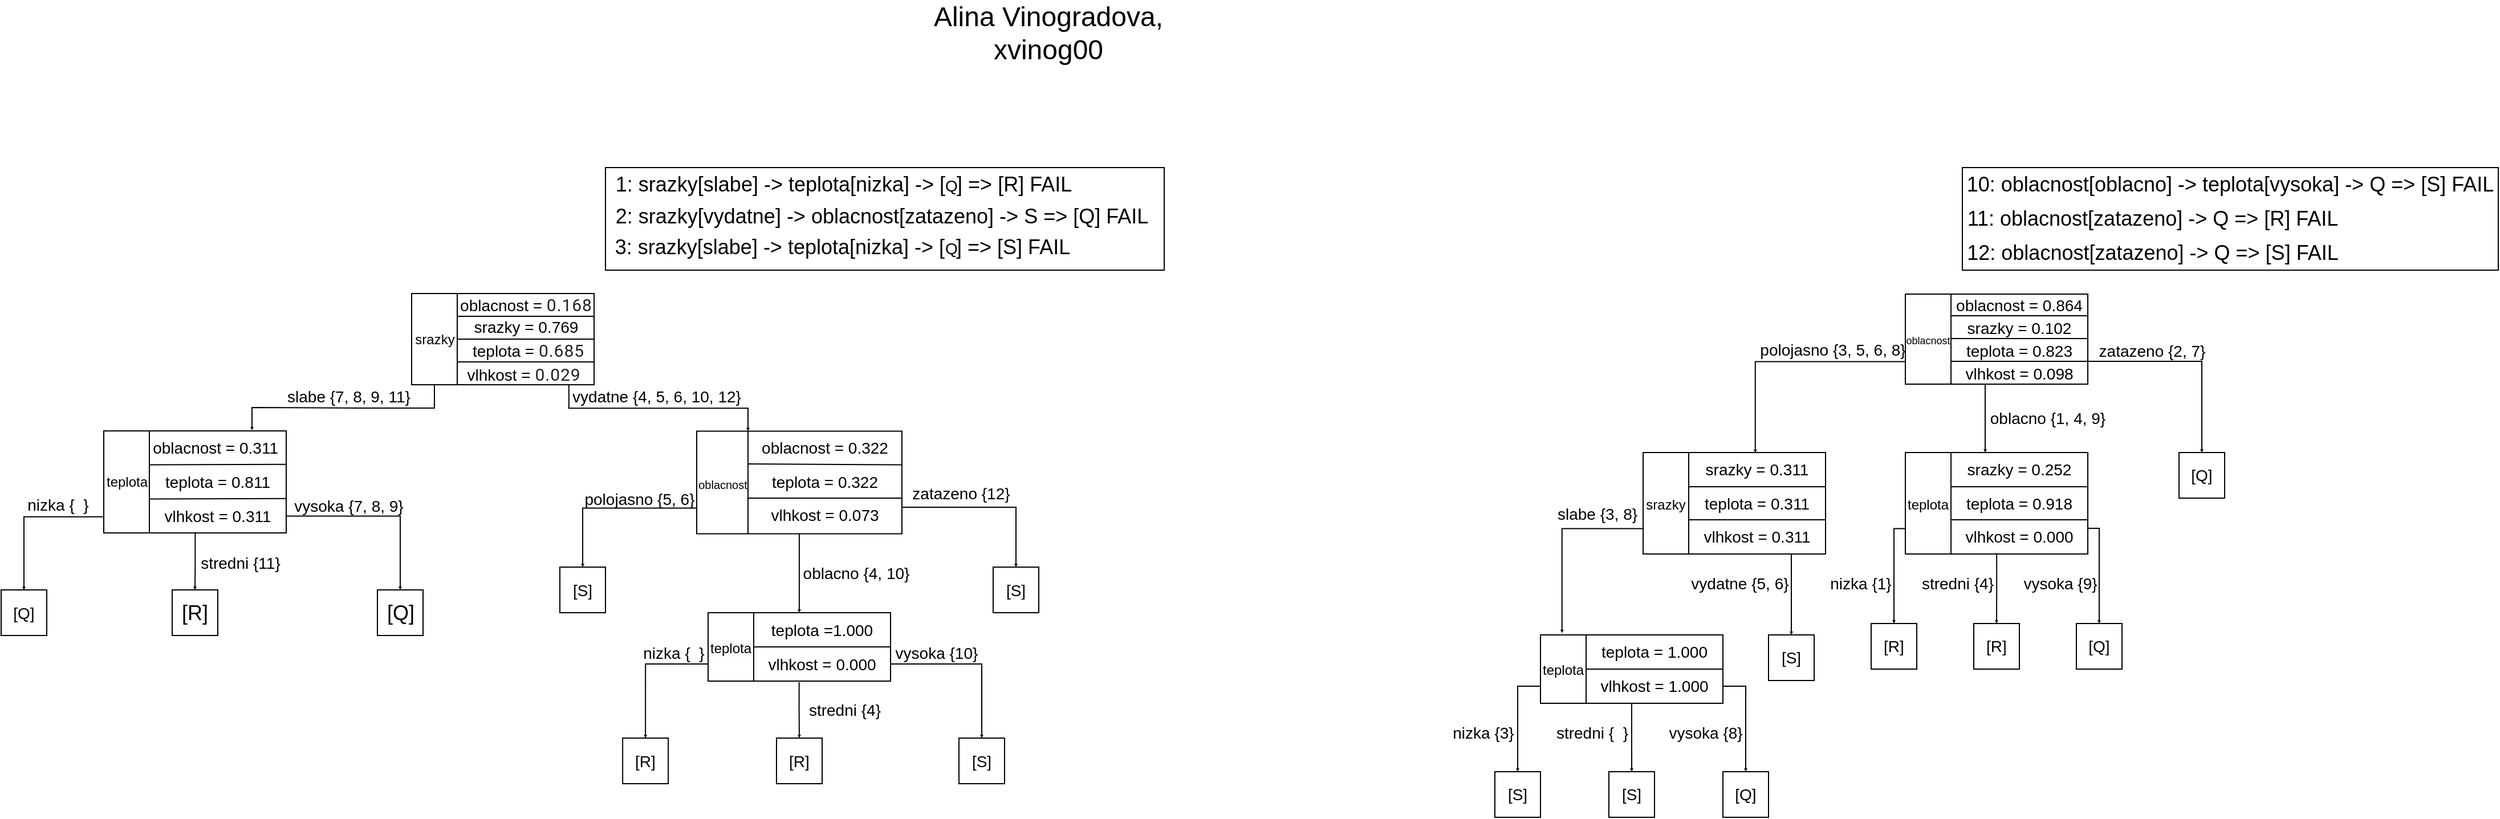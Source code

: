 <mxfile version="17.4.4" type="device"><diagram id="8fQmXXHmcVDSG633UWVa" name="Page-1"><mxGraphModel dx="1585" dy="823" grid="0" gridSize="10" guides="1" tooltips="1" connect="1" arrows="1" fold="1" page="1" pageScale="1" pageWidth="1169" pageHeight="827" math="0" shadow="0"><root><mxCell id="0"/><mxCell id="1" parent="0"/><mxCell id="xcCMKPKD2xjIgZnSeMy9-130" value="" style="group" parent="1" vertex="1" connectable="0"><mxGeometry x="660" y="150" width="490" height="90" as="geometry"/></mxCell><mxCell id="xcCMKPKD2xjIgZnSeMy9-127" value="&lt;font style=&quot;font-size: 18px&quot;&gt;1: srazky[slabe] -&amp;gt; teplota[nizka] -&amp;gt; [&amp;nbsp; ] =&amp;gt; [R] FAIL&lt;/font&gt;" style="text;html=1;strokeColor=none;fillColor=none;align=center;verticalAlign=middle;whiteSpace=wrap;rounded=0;fontSize=14;fontColor=#000000;" parent="xcCMKPKD2xjIgZnSeMy9-130" vertex="1"><mxGeometry x="4" width="410.0" height="30" as="geometry"/></mxCell><mxCell id="xcCMKPKD2xjIgZnSeMy9-128" value="&lt;font style=&quot;font-size: 18px&quot;&gt;&amp;nbsp;2: srazky[vydatne] -&amp;gt; oblacnost[zatazeno] -&amp;gt; S =&amp;gt; [Q] FAIL&lt;/font&gt;" style="text;html=1;strokeColor=none;fillColor=none;align=center;verticalAlign=middle;whiteSpace=wrap;rounded=0;fontSize=18;fontColor=#000000;" parent="xcCMKPKD2xjIgZnSeMy9-130" vertex="1"><mxGeometry y="28" width="480.0" height="30" as="geometry"/></mxCell><mxCell id="xcCMKPKD2xjIgZnSeMy9-129" value="3: srazky[slabe] -&amp;gt; teplota[nizka] -&amp;gt; [&amp;nbsp; ] =&amp;gt; [S] FAIL" style="text;html=1;strokeColor=none;fillColor=none;align=center;verticalAlign=middle;whiteSpace=wrap;rounded=0;fontSize=18;fontColor=#000000;" parent="xcCMKPKD2xjIgZnSeMy9-130" vertex="1"><mxGeometry x="3.0" y="55.0" width="410.0" height="30" as="geometry"/></mxCell><mxCell id="xcCMKPKD2xjIgZnSeMy9-131" value="" style="rounded=0;whiteSpace=wrap;html=1;fontSize=18;fontColor=#000000;fillColor=none;" parent="xcCMKPKD2xjIgZnSeMy9-130" vertex="1"><mxGeometry width="490.0" height="90" as="geometry"/></mxCell><mxCell id="aDXq4rLAlJN6tHJpsFwE-15" value="&lt;font style=&quot;font-size: 14px&quot;&gt;Q&lt;/font&gt;" style="text;html=1;strokeColor=none;fillColor=none;align=center;verticalAlign=middle;whiteSpace=wrap;rounded=0;" vertex="1" parent="xcCMKPKD2xjIgZnSeMy9-130"><mxGeometry x="280" y="1" width="47" height="29" as="geometry"/></mxCell><mxCell id="aDXq4rLAlJN6tHJpsFwE-16" value="&lt;font style=&quot;font-size: 14px&quot;&gt;Q&lt;/font&gt;" style="text;html=1;strokeColor=none;fillColor=none;align=center;verticalAlign=middle;whiteSpace=wrap;rounded=0;" vertex="1" parent="xcCMKPKD2xjIgZnSeMy9-130"><mxGeometry x="280" y="56" width="47" height="29" as="geometry"/></mxCell><mxCell id="xcCMKPKD2xjIgZnSeMy9-39" value="slabe {7, 8, 9, 11}" style="text;html=1;strokeColor=none;fillColor=none;align=center;verticalAlign=middle;whiteSpace=wrap;rounded=0;fontSize=14;fontColor=#000000;container=0;" parent="1" vertex="1"><mxGeometry x="375" y="341.05" width="120" height="20" as="geometry"/></mxCell><mxCell id="xcCMKPKD2xjIgZnSeMy9-48" value="&lt;font style=&quot;font-size: 14px&quot;&gt;stredni {11}&lt;/font&gt;" style="text;html=1;strokeColor=none;fillColor=none;align=center;verticalAlign=middle;whiteSpace=wrap;rounded=0;fontSize=18;fontColor=#000000;container=0;" parent="1" vertex="1"><mxGeometry x="300" y="480.52" width="80" height="30" as="geometry"/></mxCell><mxCell id="xcCMKPKD2xjIgZnSeMy9-55" value="&lt;font style=&quot;font-size: 14px&quot;&gt;vysoka {7, 8, 9}&lt;/font&gt;" style="text;html=1;strokeColor=none;fillColor=none;align=center;verticalAlign=middle;whiteSpace=wrap;rounded=0;fontSize=18;fontColor=#000000;container=0;" parent="1" vertex="1"><mxGeometry x="380" y="430.52" width="110" height="30" as="geometry"/></mxCell><mxCell id="xcCMKPKD2xjIgZnSeMy9-65" style="edgeStyle=orthogonalEdgeStyle;rounded=0;orthogonalLoop=1;jettySize=auto;html=1;exitX=0;exitY=1;exitDx=0;exitDy=0;entryX=0.75;entryY=0;entryDx=0;entryDy=0;fontSize=14;fontColor=#000000;startSize=6;endSize=0;" parent="1" source="xcCMKPKD2xjIgZnSeMy9-8" target="xcCMKPKD2xjIgZnSeMy9-35" edge="1"><mxGeometry relative="1" as="geometry"/></mxCell><mxCell id="xcCMKPKD2xjIgZnSeMy9-67" style="edgeStyle=orthogonalEdgeStyle;rounded=0;orthogonalLoop=1;jettySize=auto;html=1;exitX=0.75;exitY=1;exitDx=0;exitDy=0;entryX=0.25;entryY=0;entryDx=0;entryDy=0;fontSize=14;fontColor=#000000;startSize=6;endSize=0;" parent="1" source="xcCMKPKD2xjIgZnSeMy9-8" target="xcCMKPKD2xjIgZnSeMy9-56" edge="1"><mxGeometry relative="1" as="geometry"/></mxCell><mxCell id="xcCMKPKD2xjIgZnSeMy9-71" value="vydatne {4, 5, 6, 10, 12}" style="text;html=1;strokeColor=none;fillColor=none;align=center;verticalAlign=middle;whiteSpace=wrap;rounded=0;fontSize=14;fontColor=#000000;container=0;" parent="1" vertex="1"><mxGeometry x="630" y="341.05" width="150" height="20" as="geometry"/></mxCell><mxCell id="xcCMKPKD2xjIgZnSeMy9-84" style="edgeStyle=orthogonalEdgeStyle;rounded=0;orthogonalLoop=1;jettySize=auto;html=1;exitX=0;exitY=0.75;exitDx=0;exitDy=0;entryX=0.5;entryY=0;entryDx=0;entryDy=0;fontSize=10;fontColor=#000000;startSize=6;endSize=0;" parent="1" source="xcCMKPKD2xjIgZnSeMy9-56" target="xcCMKPKD2xjIgZnSeMy9-81" edge="1"><mxGeometry relative="1" as="geometry"/></mxCell><mxCell id="xcCMKPKD2xjIgZnSeMy9-85" value="&lt;font style=&quot;font-size: 14px&quot;&gt;polojasno {5, 6}&lt;/font&gt;" style="text;html=1;strokeColor=none;fillColor=none;align=center;verticalAlign=middle;whiteSpace=wrap;rounded=0;fontSize=10;fontColor=#000000;container=0;" parent="1" vertex="1"><mxGeometry x="640" y="425.52" width="100" height="30" as="geometry"/></mxCell><mxCell id="xcCMKPKD2xjIgZnSeMy9-91" style="edgeStyle=orthogonalEdgeStyle;rounded=0;orthogonalLoop=1;jettySize=auto;html=1;exitX=1;exitY=0.25;exitDx=0;exitDy=0;fontSize=14;fontColor=#000000;startSize=6;endSize=0;entryX=0.5;entryY=0;entryDx=0;entryDy=0;" parent="1" source="xcCMKPKD2xjIgZnSeMy9-76" target="xcCMKPKD2xjIgZnSeMy9-90" edge="1"><mxGeometry relative="1" as="geometry"><mxPoint x="900" y="500.52" as="targetPoint"/></mxGeometry></mxCell><mxCell id="xcCMKPKD2xjIgZnSeMy9-92" value="zatazeno {12}" style="text;html=1;strokeColor=none;fillColor=none;align=center;verticalAlign=middle;whiteSpace=wrap;rounded=0;fontSize=14;fontColor=#000000;container=0;" parent="1" vertex="1"><mxGeometry x="920" y="425.52" width="104" height="20" as="geometry"/></mxCell><mxCell id="xcCMKPKD2xjIgZnSeMy9-102" style="edgeStyle=orthogonalEdgeStyle;rounded=0;orthogonalLoop=1;jettySize=auto;html=1;entryX=0.333;entryY=0;entryDx=0;entryDy=0;entryPerimeter=0;fontSize=14;fontColor=#000000;startSize=6;endSize=0;" parent="1" source="xcCMKPKD2xjIgZnSeMy9-56" target="xcCMKPKD2xjIgZnSeMy9-97" edge="1"><mxGeometry relative="1" as="geometry"/></mxCell><mxCell id="xcCMKPKD2xjIgZnSeMy9-103" value="oblacno {4, 10}" style="text;html=1;strokeColor=none;fillColor=none;align=center;verticalAlign=middle;whiteSpace=wrap;rounded=0;fontSize=14;fontColor=#000000;container=0;" parent="1" vertex="1"><mxGeometry x="830" y="490.52" width="100" height="30" as="geometry"/></mxCell><mxCell id="xcCMKPKD2xjIgZnSeMy9-114" style="edgeStyle=orthogonalEdgeStyle;rounded=0;orthogonalLoop=1;jettySize=auto;html=1;exitX=0;exitY=0.75;exitDx=0;exitDy=0;entryX=0.5;entryY=0;entryDx=0;entryDy=0;fontSize=14;fontColor=#000000;startSize=6;endSize=0;" parent="1" source="xcCMKPKD2xjIgZnSeMy9-93" target="xcCMKPKD2xjIgZnSeMy9-106" edge="1"><mxGeometry relative="1" as="geometry"/></mxCell><mxCell id="xcCMKPKD2xjIgZnSeMy9-115" style="edgeStyle=orthogonalEdgeStyle;rounded=0;orthogonalLoop=1;jettySize=auto;html=1;exitX=1;exitY=0.5;exitDx=0;exitDy=0;entryX=0.5;entryY=0;entryDx=0;entryDy=0;fontSize=14;fontColor=#000000;startSize=6;endSize=0;" parent="1" source="xcCMKPKD2xjIgZnSeMy9-98" target="xcCMKPKD2xjIgZnSeMy9-109" edge="1"><mxGeometry relative="1" as="geometry"/></mxCell><mxCell id="xcCMKPKD2xjIgZnSeMy9-116" style="edgeStyle=orthogonalEdgeStyle;rounded=0;orthogonalLoop=1;jettySize=auto;html=1;exitX=0.332;exitY=1.032;exitDx=0;exitDy=0;entryX=0.5;entryY=0;entryDx=0;entryDy=0;fontSize=14;fontColor=#000000;startSize=6;endSize=0;exitPerimeter=0;" parent="1" source="xcCMKPKD2xjIgZnSeMy9-98" target="xcCMKPKD2xjIgZnSeMy9-111" edge="1"><mxGeometry relative="1" as="geometry"/></mxCell><mxCell id="xcCMKPKD2xjIgZnSeMy9-117" value="nizka {&amp;nbsp; }" style="text;html=1;strokeColor=none;fillColor=none;align=center;verticalAlign=middle;whiteSpace=wrap;rounded=0;fontSize=14;fontColor=#000000;container=0;" parent="1" vertex="1"><mxGeometry x="690" y="560.52" width="60" height="30" as="geometry"/></mxCell><mxCell id="xcCMKPKD2xjIgZnSeMy9-118" value="vysoka {10}" style="text;html=1;strokeColor=none;fillColor=none;align=center;verticalAlign=middle;whiteSpace=wrap;rounded=0;fontSize=14;fontColor=#000000;container=0;" parent="1" vertex="1"><mxGeometry x="912.5" y="560.52" width="75" height="30" as="geometry"/></mxCell><mxCell id="xcCMKPKD2xjIgZnSeMy9-119" value="stredni {4}" style="text;html=1;strokeColor=none;fillColor=none;align=center;verticalAlign=middle;whiteSpace=wrap;rounded=0;fontSize=14;fontColor=#000000;container=0;" parent="1" vertex="1"><mxGeometry x="830" y="610.52" width="80" height="30" as="geometry"/></mxCell><mxCell id="xcCMKPKD2xjIgZnSeMy9-120" style="edgeStyle=orthogonalEdgeStyle;rounded=0;orthogonalLoop=1;jettySize=auto;html=1;exitX=0.335;exitY=0.989;exitDx=0;exitDy=0;fontSize=14;fontColor=#000000;startSize=6;endSize=0;exitPerimeter=0;" parent="1" source="xcCMKPKD2xjIgZnSeMy9-37" edge="1"><mxGeometry relative="1" as="geometry"><mxPoint x="300" y="520.52" as="targetPoint"/></mxGeometry></mxCell><mxCell id="xcCMKPKD2xjIgZnSeMy9-121" style="edgeStyle=orthogonalEdgeStyle;rounded=0;orthogonalLoop=1;jettySize=auto;html=1;exitX=1;exitY=0.5;exitDx=0;exitDy=0;entryX=0.5;entryY=0;entryDx=0;entryDy=0;fontSize=14;fontColor=#000000;startSize=6;endSize=0;" parent="1" source="xcCMKPKD2xjIgZnSeMy9-37" target="xcCMKPKD2xjIgZnSeMy9-53" edge="1"><mxGeometry relative="1" as="geometry"/></mxCell><mxCell id="xcCMKPKD2xjIgZnSeMy9-125" style="edgeStyle=orthogonalEdgeStyle;rounded=0;orthogonalLoop=1;jettySize=auto;html=1;exitX=-0.004;exitY=0.842;exitDx=0;exitDy=0;entryX=0.5;entryY=0;entryDx=0;entryDy=0;fontSize=14;fontColor=#000000;startSize=6;endSize=0;exitPerimeter=0;" parent="1" source="xcCMKPKD2xjIgZnSeMy9-21" target="xcCMKPKD2xjIgZnSeMy9-124" edge="1"><mxGeometry relative="1" as="geometry"/></mxCell><mxCell id="xcCMKPKD2xjIgZnSeMy9-126" value="nizka {&amp;nbsp; }" style="text;html=1;strokeColor=none;fillColor=none;align=center;verticalAlign=middle;whiteSpace=wrap;rounded=0;fontSize=14;fontColor=#000000;container=0;" parent="1" vertex="1"><mxGeometry x="150" y="430.52" width="60" height="30" as="geometry"/></mxCell><mxCell id="xcCMKPKD2xjIgZnSeMy9-16" value="" style="rounded=0;whiteSpace=wrap;html=1;fontSize=18;fontColor=#000000;fillColor=none;container=0;" parent="1" vertex="1"><mxGeometry x="490" y="260.52" width="160" height="80" as="geometry"/></mxCell><mxCell id="xcCMKPKD2xjIgZnSeMy9-17" value="" style="endArrow=none;html=1;rounded=0;fontSize=18;fontColor=#000000;startSize=6;endSize=0;entryX=0.25;entryY=0;entryDx=0;entryDy=0;exitX=0.25;exitY=1;exitDx=0;exitDy=0;" parent="1" source="xcCMKPKD2xjIgZnSeMy9-16" target="xcCMKPKD2xjIgZnSeMy9-16" edge="1"><mxGeometry width="50" height="50" relative="1" as="geometry"><mxPoint x="660" y="370.52" as="sourcePoint"/><mxPoint x="710" y="320.52" as="targetPoint"/></mxGeometry></mxCell><mxCell id="xcCMKPKD2xjIgZnSeMy9-18" value="" style="endArrow=none;html=1;rounded=0;fontSize=18;fontColor=#000000;startSize=6;endSize=0;exitX=1;exitY=0.25;exitDx=0;exitDy=0;" parent="1" source="xcCMKPKD2xjIgZnSeMy9-16" edge="1"><mxGeometry width="50" height="50" relative="1" as="geometry"><mxPoint x="640" y="370.52" as="sourcePoint"/><mxPoint x="530" y="280.52" as="targetPoint"/></mxGeometry></mxCell><mxCell id="xcCMKPKD2xjIgZnSeMy9-19" value="" style="endArrow=none;html=1;rounded=0;fontSize=18;fontColor=#000000;startSize=6;endSize=0;exitX=1;exitY=0.25;exitDx=0;exitDy=0;" parent="1" edge="1"><mxGeometry width="50" height="50" relative="1" as="geometry"><mxPoint x="650" y="300.52" as="sourcePoint"/><mxPoint x="530" y="300.52" as="targetPoint"/></mxGeometry></mxCell><mxCell id="xcCMKPKD2xjIgZnSeMy9-20" value="" style="endArrow=none;html=1;rounded=0;fontSize=18;fontColor=#000000;startSize=6;endSize=0;exitX=1;exitY=0.25;exitDx=0;exitDy=0;" parent="1" edge="1"><mxGeometry width="50" height="50" relative="1" as="geometry"><mxPoint x="650" y="320.52" as="sourcePoint"/><mxPoint x="530" y="320.52" as="targetPoint"/></mxGeometry></mxCell><mxCell id="15" value="&lt;font style=&quot;font-size: 12px&quot;&gt;srazky&lt;/font&gt;" style="text;html=1;strokeColor=none;fillColor=none;align=center;verticalAlign=middle;whiteSpace=wrap;rounded=0;container=0;" parent="1" vertex="1"><mxGeometry x="490.005" y="285.52" width="41.407" height="30" as="geometry"/></mxCell><mxCell id="xcCMKPKD2xjIgZnSeMy9-5" value="&lt;font style=&quot;font-size: 14px&quot;&gt;oblacnost =&amp;nbsp;&lt;/font&gt;&lt;span style=&quot;color: rgba(0 , 0 , 0 , 0.87) ; font-family: &amp;#34;roboto&amp;#34; , sans-serif ; font-size: 15px ; letter-spacing: 0.469px ; text-align: right&quot;&gt;0.168&lt;/span&gt;" style="text;html=1;strokeColor=none;fillColor=none;align=center;verticalAlign=middle;whiteSpace=wrap;rounded=0;container=0;" parent="1" vertex="1"><mxGeometry x="510.0" y="260.0" width="160.573" height="20.525" as="geometry"/></mxCell><mxCell id="xcCMKPKD2xjIgZnSeMy9-6" value="&lt;div style=&quot;text-align: right&quot;&gt;&lt;span&gt;srazky = 0.769&lt;/span&gt;&lt;/div&gt;" style="text;html=1;strokeColor=none;fillColor=none;align=center;verticalAlign=middle;whiteSpace=wrap;rounded=0;fontSize=14;container=0;" parent="1" vertex="1"><mxGeometry x="520.668" y="280.522" width="139.239" height="19.841" as="geometry"/></mxCell><mxCell id="xcCMKPKD2xjIgZnSeMy9-7" value="teplota =&amp;nbsp;&lt;span style=&quot;color: rgba(0 , 0 , 0 , 0.87) ; font-family: &amp;#34;roboto&amp;#34; , sans-serif ; font-size: 15px ; letter-spacing: 0.469px ; text-align: right&quot;&gt;0.685&lt;/span&gt;" style="text;html=1;strokeColor=none;fillColor=none;align=center;verticalAlign=middle;whiteSpace=wrap;rounded=0;fontSize=14;container=0;" parent="1" vertex="1"><mxGeometry x="510.004" y="299.996" width="165.065" height="20.525" as="geometry"/></mxCell><mxCell id="xcCMKPKD2xjIgZnSeMy9-8" value="vlhkost =&amp;nbsp;&lt;span style=&quot;color: rgba(0 , 0 , 0 , 0.87) ; font-family: &amp;#34;roboto&amp;#34; , sans-serif ; font-size: 15px ; letter-spacing: 0.469px ; text-align: right&quot;&gt;0.029&lt;/span&gt;" style="text;html=1;strokeColor=none;fillColor=none;align=center;verticalAlign=middle;whiteSpace=wrap;rounded=0;fontSize=14;container=0;" parent="1" vertex="1"><mxGeometry x="510.0" y="320.52" width="157.205" height="20.525" as="geometry"/></mxCell><mxCell id="xcCMKPKD2xjIgZnSeMy9-21" value="" style="rounded=0;whiteSpace=wrap;html=1;fontSize=18;fontColor=#000000;fillColor=none;container=0;" parent="1" vertex="1"><mxGeometry x="220" y="381.04" width="160" height="89.48" as="geometry"/></mxCell><mxCell id="xcCMKPKD2xjIgZnSeMy9-22" value="" style="endArrow=none;html=1;rounded=0;fontSize=18;fontColor=#000000;startSize=6;endSize=0;entryX=0.25;entryY=0;entryDx=0;entryDy=0;exitX=0.25;exitY=1;exitDx=0;exitDy=0;" parent="1" source="xcCMKPKD2xjIgZnSeMy9-21" target="xcCMKPKD2xjIgZnSeMy9-21" edge="1"><mxGeometry width="50" height="50" relative="1" as="geometry"><mxPoint x="390" y="491.04" as="sourcePoint"/><mxPoint x="440" y="441.04" as="targetPoint"/></mxGeometry></mxCell><mxCell id="xcCMKPKD2xjIgZnSeMy9-26" value="teplota" style="text;html=1;strokeColor=none;fillColor=none;align=center;verticalAlign=middle;whiteSpace=wrap;rounded=0;container=0;" parent="1" vertex="1"><mxGeometry x="220.005" y="410.78" width="41.407" height="30" as="geometry"/></mxCell><mxCell id="xcCMKPKD2xjIgZnSeMy9-33" value="" style="endArrow=none;html=1;rounded=0;fontSize=12;fontColor=#000000;startSize=6;endSize=0;exitX=0.998;exitY=0.328;exitDx=0;exitDy=0;exitPerimeter=0;entryX=0.966;entryY=-0.003;entryDx=0;entryDy=0;entryPerimeter=0;" parent="1" source="xcCMKPKD2xjIgZnSeMy9-21" target="xcCMKPKD2xjIgZnSeMy9-26" edge="1"><mxGeometry width="50" height="50" relative="1" as="geometry"><mxPoint x="410" y="460.52" as="sourcePoint"/><mxPoint x="460" y="410.52" as="targetPoint"/></mxGeometry></mxCell><mxCell id="xcCMKPKD2xjIgZnSeMy9-34" value="" style="endArrow=none;html=1;rounded=0;fontSize=12;fontColor=#000000;startSize=6;endSize=0;exitX=0.998;exitY=0.328;exitDx=0;exitDy=0;exitPerimeter=0;entryX=0.966;entryY=-0.003;entryDx=0;entryDy=0;entryPerimeter=0;" parent="1" edge="1"><mxGeometry width="50" height="50" relative="1" as="geometry"><mxPoint x="379.68" y="440.389" as="sourcePoint"/><mxPoint x="260.004" y="440.69" as="targetPoint"/></mxGeometry></mxCell><mxCell id="xcCMKPKD2xjIgZnSeMy9-35" value="&lt;font style=&quot;font-size: 14px&quot;&gt;oblacnost = 0.311&amp;nbsp;&lt;/font&gt;" style="text;html=1;strokeColor=none;fillColor=none;align=center;verticalAlign=middle;whiteSpace=wrap;rounded=0;fontSize=12;fontColor=#000000;container=0;" parent="1" vertex="1"><mxGeometry x="260" y="380.52" width="120" height="30" as="geometry"/></mxCell><mxCell id="xcCMKPKD2xjIgZnSeMy9-36" value="&lt;font style=&quot;font-size: 14px&quot;&gt;teplota = 0.811&lt;/font&gt;" style="text;html=1;strokeColor=none;fillColor=none;align=center;verticalAlign=middle;whiteSpace=wrap;rounded=0;fontSize=12;fontColor=#000000;container=0;" parent="1" vertex="1"><mxGeometry x="260" y="410.52" width="120" height="30" as="geometry"/></mxCell><mxCell id="xcCMKPKD2xjIgZnSeMy9-37" value="&lt;font style=&quot;font-size: 14px&quot;&gt;vlhkost = 0.311&lt;/font&gt;" style="text;html=1;strokeColor=none;fillColor=none;align=center;verticalAlign=middle;whiteSpace=wrap;rounded=0;fontSize=12;fontColor=#000000;container=0;" parent="1" vertex="1"><mxGeometry x="260" y="440.78" width="120" height="30" as="geometry"/></mxCell><mxCell id="xcCMKPKD2xjIgZnSeMy9-42" value="&lt;font style=&quot;font-size: 18px&quot;&gt;[R]&lt;/font&gt;" style="text;html=1;strokeColor=none;fillColor=none;align=center;verticalAlign=middle;whiteSpace=wrap;rounded=0;fontSize=14;fontColor=#000000;container=0;" parent="1" vertex="1"><mxGeometry x="280" y="520.52" width="40" height="40" as="geometry"/></mxCell><mxCell id="xcCMKPKD2xjIgZnSeMy9-46" value="" style="rounded=0;whiteSpace=wrap;html=1;fontSize=18;fontColor=#000000;fillColor=none;container=0;" parent="1" vertex="1"><mxGeometry x="280" y="520.52" width="40" height="40" as="geometry"/></mxCell><mxCell id="xcCMKPKD2xjIgZnSeMy9-53" value="" style="rounded=0;whiteSpace=wrap;html=1;fontSize=14;fontColor=#000000;fillColor=none;container=0;" parent="1" vertex="1"><mxGeometry x="460" y="520.52" width="40" height="40" as="geometry"/></mxCell><mxCell id="xcCMKPKD2xjIgZnSeMy9-54" value="&lt;font style=&quot;font-size: 18px&quot;&gt;[Q]&lt;/font&gt;" style="text;html=1;strokeColor=none;fillColor=none;align=center;verticalAlign=middle;whiteSpace=wrap;rounded=0;fontSize=14;fontColor=#000000;container=0;" parent="1" vertex="1"><mxGeometry x="465.5" y="525.52" width="29" height="30" as="geometry"/></mxCell><mxCell id="xcCMKPKD2xjIgZnSeMy9-56" value="" style="rounded=0;whiteSpace=wrap;html=1;fontSize=14;fontColor=#000000;fillColor=none;container=0;" parent="1" vertex="1"><mxGeometry x="740" y="381.26" width="180" height="90" as="geometry"/></mxCell><mxCell id="xcCMKPKD2xjIgZnSeMy9-59" value="" style="endArrow=none;html=1;rounded=0;fontSize=14;fontColor=#000000;startSize=6;endSize=0;entryX=0.25;entryY=0;entryDx=0;entryDy=0;exitX=0.25;exitY=1;exitDx=0;exitDy=0;" parent="1" source="xcCMKPKD2xjIgZnSeMy9-56" target="xcCMKPKD2xjIgZnSeMy9-56" edge="1"><mxGeometry width="50" height="50" relative="1" as="geometry"><mxPoint x="773.75" y="460.02" as="sourcePoint"/><mxPoint x="830" y="410.02" as="targetPoint"/></mxGeometry></mxCell><mxCell id="xcCMKPKD2xjIgZnSeMy9-69" value="" style="endArrow=none;html=1;rounded=0;fontSize=14;fontColor=#000000;startSize=6;endSize=0;exitX=1;exitY=0.328;exitDx=0;exitDy=0;exitPerimeter=0;" parent="1" source="xcCMKPKD2xjIgZnSeMy9-56" edge="1"><mxGeometry width="50" height="50" relative="1" as="geometry"><mxPoint x="942.5" y="460.02" as="sourcePoint"/><mxPoint x="785" y="410.02" as="targetPoint"/></mxGeometry></mxCell><mxCell id="xcCMKPKD2xjIgZnSeMy9-70" value="" style="endArrow=none;html=1;rounded=0;fontSize=14;fontColor=#000000;startSize=6;endSize=0;exitX=1;exitY=0.328;exitDx=0;exitDy=0;exitPerimeter=0;" parent="1" edge="1"><mxGeometry width="50" height="50" relative="1" as="geometry"><mxPoint x="920" y="440.04" as="sourcePoint"/><mxPoint x="785" y="440.02" as="targetPoint"/></mxGeometry></mxCell><mxCell id="xcCMKPKD2xjIgZnSeMy9-74" value="oblacnost = 0.322" style="text;html=1;strokeColor=none;fillColor=none;align=center;verticalAlign=middle;whiteSpace=wrap;rounded=0;fontSize=14;fontColor=#000000;container=0;" parent="1" vertex="1"><mxGeometry x="785" y="381.26" width="135" height="29.26" as="geometry"/></mxCell><mxCell id="xcCMKPKD2xjIgZnSeMy9-75" value="teplota = 0.322" style="text;html=1;strokeColor=none;fillColor=none;align=center;verticalAlign=middle;whiteSpace=wrap;rounded=0;fontSize=14;fontColor=#000000;container=0;" parent="1" vertex="1"><mxGeometry x="785" y="410.52" width="135" height="30" as="geometry"/></mxCell><mxCell id="xcCMKPKD2xjIgZnSeMy9-76" value="vlhkost = 0.073" style="text;html=1;strokeColor=none;fillColor=none;align=center;verticalAlign=middle;whiteSpace=wrap;rounded=0;fontSize=14;fontColor=#000000;container=0;" parent="1" vertex="1"><mxGeometry x="785" y="440.52" width="135" height="29.74" as="geometry"/></mxCell><mxCell id="xcCMKPKD2xjIgZnSeMy9-83" value="&lt;font style=&quot;font-size: 10px&quot;&gt;oblacnost&lt;/font&gt;" style="text;html=1;strokeColor=none;fillColor=none;align=center;verticalAlign=middle;whiteSpace=wrap;rounded=0;fontSize=18;fontColor=#000000;container=0;" parent="1" vertex="1"><mxGeometry x="728.75" y="410.52" width="67.5" height="30" as="geometry"/></mxCell><mxCell id="xcCMKPKD2xjIgZnSeMy9-80" value="" style="rounded=0;whiteSpace=wrap;html=1;fontSize=14;fontColor=#000000;fillColor=none;container=0;" parent="1" vertex="1"><mxGeometry x="620" y="500.52" width="40" height="40" as="geometry"/></mxCell><mxCell id="xcCMKPKD2xjIgZnSeMy9-81" value="&lt;font style=&quot;font-size: 14px&quot;&gt;[S]&lt;/font&gt;" style="text;html=1;strokeColor=none;fillColor=none;align=center;verticalAlign=middle;whiteSpace=wrap;rounded=0;fontSize=14;fontColor=#000000;container=0;" parent="1" vertex="1"><mxGeometry x="620" y="500.52" width="40" height="40" as="geometry"/></mxCell><mxCell id="xcCMKPKD2xjIgZnSeMy9-89" value="" style="rounded=0;whiteSpace=wrap;html=1;fontSize=14;fontColor=#000000;fillColor=none;container=0;" parent="1" vertex="1"><mxGeometry x="1000" y="500.52" width="40" height="40" as="geometry"/></mxCell><mxCell id="xcCMKPKD2xjIgZnSeMy9-90" value="&lt;font style=&quot;font-size: 14px&quot;&gt;[S]&lt;/font&gt;" style="text;html=1;strokeColor=none;fillColor=none;align=center;verticalAlign=middle;whiteSpace=wrap;rounded=0;fontSize=14;fontColor=#000000;container=0;" parent="1" vertex="1"><mxGeometry x="1000" y="500.52" width="40" height="40" as="geometry"/></mxCell><mxCell id="xcCMKPKD2xjIgZnSeMy9-93" value="" style="rounded=0;whiteSpace=wrap;html=1;fontSize=14;fontColor=#000000;fillColor=none;container=0;" parent="1" vertex="1"><mxGeometry x="750" y="540.52" width="160" height="60" as="geometry"/></mxCell><mxCell id="xcCMKPKD2xjIgZnSeMy9-95" value="" style="endArrow=none;html=1;rounded=0;fontSize=14;fontColor=#000000;startSize=6;endSize=0;entryX=0.25;entryY=0;entryDx=0;entryDy=0;exitX=0.25;exitY=1;exitDx=0;exitDy=0;" parent="1" source="xcCMKPKD2xjIgZnSeMy9-93" target="xcCMKPKD2xjIgZnSeMy9-93" edge="1"><mxGeometry width="50" height="50" relative="1" as="geometry"><mxPoint x="710" y="600.52" as="sourcePoint"/><mxPoint x="760" y="550.52" as="targetPoint"/></mxGeometry></mxCell><mxCell id="xcCMKPKD2xjIgZnSeMy9-96" value="" style="endArrow=none;html=1;rounded=0;fontSize=14;fontColor=#000000;startSize=6;endSize=0;entryX=1;entryY=0.5;entryDx=0;entryDy=0;" parent="1" target="xcCMKPKD2xjIgZnSeMy9-93" edge="1"><mxGeometry width="50" height="50" relative="1" as="geometry"><mxPoint x="790" y="570.52" as="sourcePoint"/><mxPoint x="850" y="560.52" as="targetPoint"/></mxGeometry></mxCell><mxCell id="xcCMKPKD2xjIgZnSeMy9-97" value="teplota =1.000&lt;span style=&quot;color: rgba(0 , 0 , 0 , 0) ; font-family: monospace ; font-size: 0px&quot;&gt;%3CmxGraphModel%3E%3Croot%3E%3CmxCell%20id%3D%220%22%2F%3E%3CmxCell%20id%3D%221%22%20parent%3D%220%22%2F%3E%3CmxCell%20id%3D%222%22%20value%3D%22%22%20style%3D%22group%22%20vertex%3D%221%22%20connectable%3D%220%22%20parent%3D%221%22%3E%3CmxGeometry%20x%3D%22490%22%20y%3D%22280%22%20width%3D%2240%22%20height%3D%2240%22%20as%3D%22geometry%22%2F%3E%3C%2FmxCell%3E%3CmxCell%20id%3D%223%22%20value%3D%22%22%20style%3D%22rounded%3D0%3BwhiteSpace%3Dwrap%3Bhtml%3D1%3BfontSize%3D14%3BfontColor%3D%23000000%3BfillColor%3Dnone%3B%22%20vertex%3D%221%22%20parent%3D%222%22%3E%3CmxGeometry%20width%3D%2240%22%20height%3D%2240%22%20as%3D%22geometry%22%2F%3E%3C%2FmxCell%3E%3CmxCell%20id%3D%224%22%20value%3D%22%26lt%3Bfont%20style%3D%26quot%3Bfont-size%3A%2018px%26quot%3B%26gt%3B%5BS%5D%26lt%3B%2Ffont%26gt%3B%22%20style%3D%22text%3Bhtml%3D1%3BstrokeColor%3Dnone%3BfillColor%3Dnone%3Balign%3Dcenter%3BverticalAlign%3Dmiddle%3BwhiteSpace%3Dwrap%3Brounded%3D0%3BfontSize%3D14%3BfontColor%3D%23000000%3B%22%20vertex%3D%221%22%20parent%3D%222%22%3E%3CmxGeometry%20width%3D%2240%22%20height%3D%2240%22%20as%3D%22geometry%22%2F%3E%3C%2FmxCell%3E%3C%2Froot%3E%3C%2FmxGraphModel%3E&lt;/span&gt;" style="text;html=1;strokeColor=none;fillColor=none;align=center;verticalAlign=middle;whiteSpace=wrap;rounded=0;fontSize=14;fontColor=#000000;container=0;" parent="1" vertex="1"><mxGeometry x="790" y="540.52" width="120" height="30" as="geometry"/></mxCell><mxCell id="xcCMKPKD2xjIgZnSeMy9-98" value="vlhkost = 0.000" style="text;html=1;strokeColor=none;fillColor=none;align=center;verticalAlign=middle;whiteSpace=wrap;rounded=0;fontSize=14;fontColor=#000000;container=0;" parent="1" vertex="1"><mxGeometry x="790" y="570.52" width="120" height="30" as="geometry"/></mxCell><mxCell id="xcCMKPKD2xjIgZnSeMy9-99" value="&lt;span style=&quot;color: rgb(0, 0, 0); font-family: helvetica; font-size: 12px; font-style: normal; font-weight: 400; letter-spacing: normal; text-align: center; text-indent: 0px; text-transform: none; word-spacing: 0px; background-color: rgb(248, 249, 250); display: inline; float: none;&quot;&gt;teplota&lt;/span&gt;" style="text;whiteSpace=wrap;html=1;fontSize=14;fontColor=#000000;container=0;" parent="1" vertex="1"><mxGeometry x="750" y="555.52" width="60" height="30" as="geometry"/></mxCell><mxCell id="xcCMKPKD2xjIgZnSeMy9-105" value="" style="rounded=0;whiteSpace=wrap;html=1;fontSize=14;fontColor=#000000;fillColor=none;container=0;" parent="1" vertex="1"><mxGeometry x="675.07" y="650.52" width="40" height="40" as="geometry"/></mxCell><mxCell id="xcCMKPKD2xjIgZnSeMy9-106" value="[R]" style="text;html=1;strokeColor=none;fillColor=none;align=center;verticalAlign=middle;whiteSpace=wrap;rounded=0;fontSize=14;fontColor=#000000;container=0;" parent="1" vertex="1"><mxGeometry x="675.07" y="650.52" width="40" height="40" as="geometry"/></mxCell><mxCell id="xcCMKPKD2xjIgZnSeMy9-110" value="" style="rounded=0;whiteSpace=wrap;html=1;fontSize=14;fontColor=#000000;fillColor=none;container=0;" parent="1" vertex="1"><mxGeometry x="810" y="650.52" width="40" height="40" as="geometry"/></mxCell><mxCell id="xcCMKPKD2xjIgZnSeMy9-111" value="[R]" style="text;html=1;strokeColor=none;fillColor=none;align=center;verticalAlign=middle;whiteSpace=wrap;rounded=0;fontSize=14;fontColor=#000000;container=0;" parent="1" vertex="1"><mxGeometry x="810" y="650.52" width="40" height="40" as="geometry"/></mxCell><mxCell id="xcCMKPKD2xjIgZnSeMy9-108" value="" style="rounded=0;whiteSpace=wrap;html=1;fontSize=14;fontColor=#000000;fillColor=none;container=0;" parent="1" vertex="1"><mxGeometry x="970" y="650.52" width="40" height="40" as="geometry"/></mxCell><mxCell id="xcCMKPKD2xjIgZnSeMy9-109" value="[S]" style="text;html=1;strokeColor=none;fillColor=none;align=center;verticalAlign=middle;whiteSpace=wrap;rounded=0;fontSize=14;fontColor=#000000;container=0;" parent="1" vertex="1"><mxGeometry x="970" y="650.52" width="40" height="40" as="geometry"/></mxCell><mxCell id="xcCMKPKD2xjIgZnSeMy9-123" value="" style="rounded=0;whiteSpace=wrap;html=1;fontSize=14;fontColor=#000000;fillColor=none;container=0;" parent="1" vertex="1"><mxGeometry x="130.0" y="520.52" width="40" height="40" as="geometry"/></mxCell><mxCell id="xcCMKPKD2xjIgZnSeMy9-124" value="[Q]" style="text;html=1;strokeColor=none;fillColor=none;align=center;verticalAlign=middle;whiteSpace=wrap;rounded=0;fontSize=14;fontColor=#000000;container=0;" parent="1" vertex="1"><mxGeometry x="130.0" y="520.52" width="40" height="40" as="geometry"/></mxCell><mxCell id="xcCMKPKD2xjIgZnSeMy9-229" value="" style="group" parent="1" vertex="1" connectable="0"><mxGeometry x="1400" y="260" width="680" height="460" as="geometry"/></mxCell><mxCell id="xcCMKPKD2xjIgZnSeMy9-204" value="nizka {3}" style="text;html=1;strokeColor=none;fillColor=none;align=center;verticalAlign=middle;whiteSpace=wrap;rounded=0;fontSize=14;fontColor=#000000;" parent="xcCMKPKD2xjIgZnSeMy9-229" vertex="1"><mxGeometry y="370.52" width="60" height="30" as="geometry"/></mxCell><mxCell id="xcCMKPKD2xjIgZnSeMy9-136" value="" style="rounded=0;whiteSpace=wrap;html=1;fontSize=14;fontColor=#000000;fillColor=none;" parent="xcCMKPKD2xjIgZnSeMy9-229" vertex="1"><mxGeometry x="640" y="140" width="40" height="40" as="geometry"/></mxCell><mxCell id="xcCMKPKD2xjIgZnSeMy9-153" value="" style="group" parent="xcCMKPKD2xjIgZnSeMy9-229" vertex="1" connectable="0"><mxGeometry x="390" width="170" height="80" as="geometry"/></mxCell><mxCell id="xcCMKPKD2xjIgZnSeMy9-138" value="" style="rounded=0;whiteSpace=wrap;html=1;fontSize=18;fontColor=#000000;fillColor=none;" parent="xcCMKPKD2xjIgZnSeMy9-153" vertex="1"><mxGeometry x="10" y="1" width="160" height="79" as="geometry"/></mxCell><mxCell id="xcCMKPKD2xjIgZnSeMy9-139" value="" style="endArrow=none;html=1;rounded=0;fontSize=18;fontColor=#000000;startSize=6;endSize=0;entryX=0.25;entryY=0;entryDx=0;entryDy=0;exitX=0.25;exitY=1;exitDx=0;exitDy=0;" parent="xcCMKPKD2xjIgZnSeMy9-153" source="xcCMKPKD2xjIgZnSeMy9-138" target="xcCMKPKD2xjIgZnSeMy9-138" edge="1"><mxGeometry width="50" height="50" relative="1" as="geometry"><mxPoint x="20" y="150" as="sourcePoint"/><mxPoint x="70" y="100" as="targetPoint"/></mxGeometry></mxCell><mxCell id="xcCMKPKD2xjIgZnSeMy9-143" value="" style="line;strokeWidth=1;html=1;fontSize=18;fontColor=#000000;fillColor=none;" parent="xcCMKPKD2xjIgZnSeMy9-153" vertex="1"><mxGeometry x="50" y="15" width="120" height="10" as="geometry"/></mxCell><mxCell id="xcCMKPKD2xjIgZnSeMy9-144" value="" style="line;strokeWidth=1;html=1;fontSize=18;fontColor=#000000;fillColor=none;" parent="xcCMKPKD2xjIgZnSeMy9-153" vertex="1"><mxGeometry x="50" y="35" width="120" height="10" as="geometry"/></mxCell><mxCell id="xcCMKPKD2xjIgZnSeMy9-145" value="" style="line;strokeWidth=1;html=1;fontSize=18;fontColor=#000000;fillColor=none;" parent="xcCMKPKD2xjIgZnSeMy9-153" vertex="1"><mxGeometry x="50" y="55" width="120" height="10" as="geometry"/></mxCell><mxCell id="xcCMKPKD2xjIgZnSeMy9-146" value="&lt;font style=&quot;font-size: 14px&quot;&gt;oblacnost = 0.864&lt;/font&gt;" style="text;html=1;strokeColor=none;fillColor=none;align=center;verticalAlign=middle;whiteSpace=wrap;rounded=0;fontSize=18;fontColor=#000000;" parent="xcCMKPKD2xjIgZnSeMy9-153" vertex="1"><mxGeometry x="50" width="120" height="20" as="geometry"/></mxCell><mxCell id="xcCMKPKD2xjIgZnSeMy9-148" value="&lt;font style=&quot;font-size: 14px&quot;&gt;srazky = 0.102&lt;/font&gt;" style="text;html=1;strokeColor=none;fillColor=none;align=center;verticalAlign=middle;whiteSpace=wrap;rounded=0;fontSize=18;fontColor=#000000;" parent="xcCMKPKD2xjIgZnSeMy9-153" vertex="1"><mxGeometry x="50" y="20" width="120" height="20" as="geometry"/></mxCell><mxCell id="xcCMKPKD2xjIgZnSeMy9-149" value="&lt;font style=&quot;font-size: 14px&quot;&gt;teplota = 0.823&lt;/font&gt;" style="text;html=1;strokeColor=none;fillColor=none;align=center;verticalAlign=middle;whiteSpace=wrap;rounded=0;fontSize=18;fontColor=#000000;" parent="xcCMKPKD2xjIgZnSeMy9-153" vertex="1"><mxGeometry x="50" y="40" width="120" height="20" as="geometry"/></mxCell><mxCell id="xcCMKPKD2xjIgZnSeMy9-150" value="&lt;font style=&quot;font-size: 14px&quot;&gt;vlhkost = 0.098&lt;/font&gt;" style="text;html=1;strokeColor=none;fillColor=none;align=center;verticalAlign=middle;whiteSpace=wrap;rounded=0;fontSize=18;fontColor=#000000;" parent="xcCMKPKD2xjIgZnSeMy9-153" vertex="1"><mxGeometry x="50" y="60" width="120" height="20" as="geometry"/></mxCell><mxCell id="xcCMKPKD2xjIgZnSeMy9-151" value="&lt;font style=&quot;font-size: 9px&quot;&gt;oblacnost&lt;/font&gt;" style="text;html=1;strokeColor=none;fillColor=none;align=center;verticalAlign=middle;whiteSpace=wrap;rounded=0;fontSize=14;fontColor=#000000;" parent="xcCMKPKD2xjIgZnSeMy9-153" vertex="1"><mxGeometry y="25" width="60" height="30" as="geometry"/></mxCell><mxCell id="xcCMKPKD2xjIgZnSeMy9-158" value="" style="group" parent="xcCMKPKD2xjIgZnSeMy9-229" vertex="1" connectable="0"><mxGeometry x="170" y="140" width="160" height="89" as="geometry"/></mxCell><mxCell id="xcCMKPKD2xjIgZnSeMy9-154" value="" style="rounded=0;whiteSpace=wrap;html=1;fontSize=9;fontColor=#000000;strokeWidth=1;fillColor=none;" parent="xcCMKPKD2xjIgZnSeMy9-158" vertex="1"><mxGeometry width="160" height="89" as="geometry"/></mxCell><mxCell id="xcCMKPKD2xjIgZnSeMy9-155" value="" style="line;strokeWidth=1;html=1;fontSize=9;fontColor=#000000;fillColor=none;" parent="xcCMKPKD2xjIgZnSeMy9-158" vertex="1"><mxGeometry x="40" y="25" width="120" height="10" as="geometry"/></mxCell><mxCell id="xcCMKPKD2xjIgZnSeMy9-156" value="" style="line;strokeWidth=1;direction=south;html=1;fontSize=9;fontColor=#000000;fillColor=none;" parent="xcCMKPKD2xjIgZnSeMy9-158" vertex="1"><mxGeometry x="35" width="10" height="89" as="geometry"/></mxCell><mxCell id="xcCMKPKD2xjIgZnSeMy9-157" value="" style="line;strokeWidth=1;html=1;fontSize=9;fontColor=#000000;fillColor=none;" parent="xcCMKPKD2xjIgZnSeMy9-158" vertex="1"><mxGeometry x="40" y="54" width="120" height="10" as="geometry"/></mxCell><mxCell id="xcCMKPKD2xjIgZnSeMy9-165" value="&lt;font style=&quot;font-size: 14px&quot;&gt;srazky = 0.311&lt;/font&gt;" style="text;html=1;strokeColor=none;fillColor=none;align=center;verticalAlign=middle;whiteSpace=wrap;rounded=0;fontSize=9;fontColor=#000000;" parent="xcCMKPKD2xjIgZnSeMy9-158" vertex="1"><mxGeometry x="40" width="120" height="30" as="geometry"/></mxCell><mxCell id="xcCMKPKD2xjIgZnSeMy9-166" value="&lt;font style=&quot;font-size: 14px&quot;&gt;teplota = 0.311&lt;/font&gt;" style="text;html=1;strokeColor=none;fillColor=none;align=center;verticalAlign=middle;whiteSpace=wrap;rounded=0;fontSize=9;fontColor=#000000;" parent="xcCMKPKD2xjIgZnSeMy9-158" vertex="1"><mxGeometry x="40" y="29.5" width="120" height="30" as="geometry"/></mxCell><mxCell id="xcCMKPKD2xjIgZnSeMy9-167" value="&lt;font style=&quot;font-size: 14px&quot;&gt;vlhkost = 0.311&lt;/font&gt;" style="text;html=1;strokeColor=none;fillColor=none;align=center;verticalAlign=middle;whiteSpace=wrap;rounded=0;fontSize=9;fontColor=#000000;" parent="xcCMKPKD2xjIgZnSeMy9-158" vertex="1"><mxGeometry x="40" y="59" width="120" height="30" as="geometry"/></mxCell><mxCell id="xcCMKPKD2xjIgZnSeMy9-168" value="&lt;font style=&quot;font-size: 12px&quot;&gt;srazky&lt;/font&gt;" style="text;html=1;strokeColor=none;fillColor=none;align=center;verticalAlign=middle;whiteSpace=wrap;rounded=0;fontSize=14;fontColor=#000000;" parent="xcCMKPKD2xjIgZnSeMy9-158" vertex="1"><mxGeometry y="29.5" width="40" height="30" as="geometry"/></mxCell><mxCell id="xcCMKPKD2xjIgZnSeMy9-160" value="" style="group" parent="xcCMKPKD2xjIgZnSeMy9-229" vertex="1" connectable="0"><mxGeometry x="400" y="140" width="160" height="89" as="geometry"/></mxCell><mxCell id="xcCMKPKD2xjIgZnSeMy9-161" value="" style="rounded=0;whiteSpace=wrap;html=1;fontSize=9;fontColor=#000000;strokeWidth=1;fillColor=none;" parent="xcCMKPKD2xjIgZnSeMy9-160" vertex="1"><mxGeometry width="160" height="89" as="geometry"/></mxCell><mxCell id="xcCMKPKD2xjIgZnSeMy9-162" value="" style="line;strokeWidth=1;html=1;fontSize=9;fontColor=#000000;fillColor=none;" parent="xcCMKPKD2xjIgZnSeMy9-160" vertex="1"><mxGeometry x="40" y="25" width="120" height="10" as="geometry"/></mxCell><mxCell id="xcCMKPKD2xjIgZnSeMy9-163" value="" style="line;strokeWidth=1;direction=south;html=1;fontSize=9;fontColor=#000000;fillColor=none;" parent="xcCMKPKD2xjIgZnSeMy9-160" vertex="1"><mxGeometry x="35" width="10" height="89" as="geometry"/></mxCell><mxCell id="xcCMKPKD2xjIgZnSeMy9-164" value="" style="line;strokeWidth=1;html=1;fontSize=9;fontColor=#000000;fillColor=none;" parent="xcCMKPKD2xjIgZnSeMy9-160" vertex="1"><mxGeometry x="40" y="54" width="120" height="10" as="geometry"/></mxCell><mxCell id="xcCMKPKD2xjIgZnSeMy9-169" value="srazky = 0.252" style="text;html=1;strokeColor=none;fillColor=none;align=center;verticalAlign=middle;whiteSpace=wrap;rounded=0;fontSize=14;fontColor=#000000;" parent="xcCMKPKD2xjIgZnSeMy9-160" vertex="1"><mxGeometry x="40" width="120" height="30" as="geometry"/></mxCell><mxCell id="xcCMKPKD2xjIgZnSeMy9-170" value="teplota = 0.918" style="text;html=1;strokeColor=none;fillColor=none;align=center;verticalAlign=middle;whiteSpace=wrap;rounded=0;fontSize=14;fontColor=#000000;" parent="xcCMKPKD2xjIgZnSeMy9-160" vertex="1"><mxGeometry x="40" y="30" width="120" height="30" as="geometry"/></mxCell><mxCell id="xcCMKPKD2xjIgZnSeMy9-171" value="vlhkost = 0.000" style="text;html=1;strokeColor=none;fillColor=none;align=center;verticalAlign=middle;whiteSpace=wrap;rounded=0;fontSize=14;fontColor=#000000;" parent="xcCMKPKD2xjIgZnSeMy9-160" vertex="1"><mxGeometry x="40" y="59" width="120" height="30" as="geometry"/></mxCell><mxCell id="xcCMKPKD2xjIgZnSeMy9-172" value="&lt;font style=&quot;font-size: 12px&quot;&gt;teplota&lt;/font&gt;" style="text;html=1;strokeColor=none;fillColor=none;align=center;verticalAlign=middle;whiteSpace=wrap;rounded=0;fontSize=14;fontColor=#000000;" parent="xcCMKPKD2xjIgZnSeMy9-160" vertex="1"><mxGeometry x="5" y="29.5" width="30" height="30" as="geometry"/></mxCell><mxCell id="xcCMKPKD2xjIgZnSeMy9-177" value="" style="group" parent="xcCMKPKD2xjIgZnSeMy9-229" vertex="1" connectable="0"><mxGeometry x="80" y="300" width="170" height="60" as="geometry"/></mxCell><mxCell id="xcCMKPKD2xjIgZnSeMy9-173" value="" style="rounded=0;whiteSpace=wrap;html=1;fontSize=12;fontColor=#000000;strokeWidth=1;fillColor=none;" parent="xcCMKPKD2xjIgZnSeMy9-177" vertex="1"><mxGeometry width="160" height="60" as="geometry"/></mxCell><mxCell id="xcCMKPKD2xjIgZnSeMy9-174" value="" style="line;strokeWidth=1;direction=south;html=1;fontSize=12;fontColor=#000000;fillColor=none;" parent="xcCMKPKD2xjIgZnSeMy9-177" vertex="1"><mxGeometry x="35" width="10" height="60" as="geometry"/></mxCell><mxCell id="xcCMKPKD2xjIgZnSeMy9-175" value="" style="line;strokeWidth=1;html=1;fontSize=12;fontColor=#000000;fillColor=none;" parent="xcCMKPKD2xjIgZnSeMy9-177" vertex="1"><mxGeometry x="40" y="25" width="120" height="10" as="geometry"/></mxCell><mxCell id="xcCMKPKD2xjIgZnSeMy9-176" value="&lt;font style=&quot;font-size: 14px&quot;&gt;teplota = 1.000&lt;/font&gt;" style="text;html=1;strokeColor=none;fillColor=none;align=center;verticalAlign=middle;whiteSpace=wrap;rounded=0;fontSize=12;fontColor=#000000;" parent="xcCMKPKD2xjIgZnSeMy9-177" vertex="1"><mxGeometry x="40" width="120" height="30" as="geometry"/></mxCell><mxCell id="xcCMKPKD2xjIgZnSeMy9-178" value="&lt;font style=&quot;font-size: 14px&quot;&gt;vlhkost = 1.000&lt;/font&gt;" style="text;html=1;strokeColor=none;fillColor=none;align=center;verticalAlign=middle;whiteSpace=wrap;rounded=0;fontSize=12;fontColor=#000000;" parent="xcCMKPKD2xjIgZnSeMy9-177" vertex="1"><mxGeometry x="40" y="30" width="120" height="30" as="geometry"/></mxCell><mxCell id="xcCMKPKD2xjIgZnSeMy9-179" value="&lt;font style=&quot;font-size: 12px&quot;&gt;teplota&lt;/font&gt;" style="text;html=1;strokeColor=none;fillColor=none;align=center;verticalAlign=middle;whiteSpace=wrap;rounded=0;fontSize=14;fontColor=#000000;" parent="xcCMKPKD2xjIgZnSeMy9-177" vertex="1"><mxGeometry x="5" y="15" width="30" height="30" as="geometry"/></mxCell><mxCell id="xcCMKPKD2xjIgZnSeMy9-182" style="edgeStyle=orthogonalEdgeStyle;rounded=0;orthogonalLoop=1;jettySize=auto;html=1;exitX=0;exitY=0.75;exitDx=0;exitDy=0;entryX=0.615;entryY=0.003;entryDx=0;entryDy=0;entryPerimeter=0;fontSize=12;fontColor=#000000;startSize=6;endSize=0;" parent="xcCMKPKD2xjIgZnSeMy9-229" source="xcCMKPKD2xjIgZnSeMy9-138" target="xcCMKPKD2xjIgZnSeMy9-154" edge="1"><mxGeometry relative="1" as="geometry"/></mxCell><mxCell id="xcCMKPKD2xjIgZnSeMy9-183" style="edgeStyle=orthogonalEdgeStyle;rounded=0;orthogonalLoop=1;jettySize=auto;html=1;exitX=0.25;exitY=1;exitDx=0;exitDy=0;entryX=0.25;entryY=0;entryDx=0;entryDy=0;fontSize=12;fontColor=#000000;startSize=6;endSize=0;" parent="xcCMKPKD2xjIgZnSeMy9-229" source="xcCMKPKD2xjIgZnSeMy9-150" target="xcCMKPKD2xjIgZnSeMy9-169" edge="1"><mxGeometry relative="1" as="geometry"/></mxCell><mxCell id="xcCMKPKD2xjIgZnSeMy9-184" style="edgeStyle=orthogonalEdgeStyle;rounded=0;orthogonalLoop=1;jettySize=auto;html=1;exitX=1;exitY=0;exitDx=0;exitDy=0;entryX=0.5;entryY=0;entryDx=0;entryDy=0;fontSize=12;fontColor=#000000;startSize=6;endSize=0;" parent="xcCMKPKD2xjIgZnSeMy9-229" source="xcCMKPKD2xjIgZnSeMy9-150" target="xcCMKPKD2xjIgZnSeMy9-136" edge="1"><mxGeometry relative="1" as="geometry"><Array as="points"><mxPoint x="660" y="60"/></Array></mxGeometry></mxCell><mxCell id="xcCMKPKD2xjIgZnSeMy9-185" value="&lt;font style=&quot;font-size: 14px&quot;&gt;polojasno {3, 5, 6, 8}&lt;/font&gt;" style="text;html=1;strokeColor=none;fillColor=none;align=center;verticalAlign=middle;whiteSpace=wrap;rounded=0;fontSize=12;fontColor=#000000;" parent="xcCMKPKD2xjIgZnSeMy9-229" vertex="1"><mxGeometry x="270" y="35" width="133" height="30" as="geometry"/></mxCell><mxCell id="xcCMKPKD2xjIgZnSeMy9-186" value="&lt;font style=&quot;font-size: 14px&quot;&gt;zatazeno {2, 7}&lt;/font&gt;" style="text;html=1;strokeColor=none;fillColor=none;align=center;verticalAlign=middle;whiteSpace=wrap;rounded=0;fontSize=12;fontColor=#000000;" parent="xcCMKPKD2xjIgZnSeMy9-229" vertex="1"><mxGeometry x="563" y="36" width="107" height="30" as="geometry"/></mxCell><mxCell id="xcCMKPKD2xjIgZnSeMy9-187" value="&lt;font style=&quot;font-size: 14px&quot;&gt;oblacno {1, 4, 9}&lt;/font&gt;" style="text;html=1;strokeColor=none;fillColor=none;align=center;verticalAlign=middle;whiteSpace=wrap;rounded=0;fontSize=12;fontColor=#000000;" parent="xcCMKPKD2xjIgZnSeMy9-229" vertex="1"><mxGeometry x="470" y="95" width="110" height="30" as="geometry"/></mxCell><mxCell id="xcCMKPKD2xjIgZnSeMy9-188" style="edgeStyle=orthogonalEdgeStyle;rounded=0;orthogonalLoop=1;jettySize=auto;html=1;exitX=0;exitY=0.75;exitDx=0;exitDy=0;entryX=0.118;entryY=-0.028;entryDx=0;entryDy=0;entryPerimeter=0;fontSize=12;fontColor=#000000;startSize=6;endSize=0;" parent="xcCMKPKD2xjIgZnSeMy9-229" source="xcCMKPKD2xjIgZnSeMy9-154" target="xcCMKPKD2xjIgZnSeMy9-173" edge="1"><mxGeometry relative="1" as="geometry"/></mxCell><mxCell id="xcCMKPKD2xjIgZnSeMy9-189" value="&lt;font style=&quot;font-size: 14px&quot;&gt;slabe {3, 8}&lt;/font&gt;" style="text;html=1;strokeColor=none;fillColor=none;align=center;verticalAlign=middle;whiteSpace=wrap;rounded=0;fontSize=12;fontColor=#000000;" parent="xcCMKPKD2xjIgZnSeMy9-229" vertex="1"><mxGeometry x="90" y="179.0" width="80" height="30" as="geometry"/></mxCell><mxCell id="xcCMKPKD2xjIgZnSeMy9-193" value="vydatne {5, 6}" style="text;html=1;strokeColor=none;fillColor=none;align=center;verticalAlign=middle;whiteSpace=wrap;rounded=0;fontSize=14;fontColor=#000000;" parent="xcCMKPKD2xjIgZnSeMy9-229" vertex="1"><mxGeometry x="210" y="240.26" width="90" height="30" as="geometry"/></mxCell><mxCell id="xcCMKPKD2xjIgZnSeMy9-195" value="" style="group" parent="xcCMKPKD2xjIgZnSeMy9-229" vertex="1" connectable="0"><mxGeometry x="280" y="300" width="40" height="40" as="geometry"/></mxCell><mxCell id="xcCMKPKD2xjIgZnSeMy9-181" value="" style="rounded=0;whiteSpace=wrap;html=1;fontSize=14;fontColor=#000000;fillColor=none;" parent="xcCMKPKD2xjIgZnSeMy9-195" vertex="1"><mxGeometry width="40" height="40" as="geometry"/></mxCell><mxCell id="xcCMKPKD2xjIgZnSeMy9-194" value="[S]" style="text;html=1;strokeColor=none;fillColor=none;align=center;verticalAlign=middle;whiteSpace=wrap;rounded=0;fontSize=14;fontColor=#000000;" parent="xcCMKPKD2xjIgZnSeMy9-195" vertex="1"><mxGeometry width="40" height="40" as="geometry"/></mxCell><mxCell id="xcCMKPKD2xjIgZnSeMy9-196" value="" style="rounded=0;whiteSpace=wrap;html=1;fontSize=14;fontColor=#000000;fillColor=none;" parent="xcCMKPKD2xjIgZnSeMy9-229" vertex="1"><mxGeometry x="40" y="420" width="40" height="40" as="geometry"/></mxCell><mxCell id="xcCMKPKD2xjIgZnSeMy9-197" value="" style="rounded=0;whiteSpace=wrap;html=1;fontSize=14;fontColor=#000000;fillColor=none;" parent="xcCMKPKD2xjIgZnSeMy9-229" vertex="1"><mxGeometry x="140" y="420" width="40" height="40" as="geometry"/></mxCell><mxCell id="xcCMKPKD2xjIgZnSeMy9-198" value="" style="rounded=0;whiteSpace=wrap;html=1;fontSize=14;fontColor=#000000;fillColor=none;" parent="xcCMKPKD2xjIgZnSeMy9-229" vertex="1"><mxGeometry x="240" y="420" width="40" height="40" as="geometry"/></mxCell><mxCell id="xcCMKPKD2xjIgZnSeMy9-201" style="edgeStyle=orthogonalEdgeStyle;rounded=0;orthogonalLoop=1;jettySize=auto;html=1;exitX=0;exitY=0.75;exitDx=0;exitDy=0;entryX=0.5;entryY=0;entryDx=0;entryDy=0;fontSize=14;fontColor=#000000;startSize=6;endSize=0;" parent="xcCMKPKD2xjIgZnSeMy9-229" source="xcCMKPKD2xjIgZnSeMy9-173" target="xcCMKPKD2xjIgZnSeMy9-196" edge="1"><mxGeometry relative="1" as="geometry"/></mxCell><mxCell id="xcCMKPKD2xjIgZnSeMy9-202" style="edgeStyle=orthogonalEdgeStyle;rounded=0;orthogonalLoop=1;jettySize=auto;html=1;exitX=0.333;exitY=1.017;exitDx=0;exitDy=0;entryX=0.5;entryY=0;entryDx=0;entryDy=0;fontSize=14;fontColor=#000000;startSize=6;endSize=0;exitPerimeter=0;" parent="xcCMKPKD2xjIgZnSeMy9-229" source="xcCMKPKD2xjIgZnSeMy9-178" target="xcCMKPKD2xjIgZnSeMy9-197" edge="1"><mxGeometry relative="1" as="geometry"/></mxCell><mxCell id="xcCMKPKD2xjIgZnSeMy9-203" style="edgeStyle=orthogonalEdgeStyle;rounded=0;orthogonalLoop=1;jettySize=auto;html=1;exitX=1;exitY=0.5;exitDx=0;exitDy=0;entryX=0.5;entryY=0;entryDx=0;entryDy=0;fontSize=14;fontColor=#000000;startSize=6;endSize=0;" parent="xcCMKPKD2xjIgZnSeMy9-229" source="xcCMKPKD2xjIgZnSeMy9-178" target="xcCMKPKD2xjIgZnSeMy9-198" edge="1"><mxGeometry relative="1" as="geometry"/></mxCell><mxCell id="xcCMKPKD2xjIgZnSeMy9-205" value="stredni {&amp;nbsp; }" style="text;html=1;strokeColor=none;fillColor=none;align=center;verticalAlign=middle;whiteSpace=wrap;rounded=0;fontSize=14;fontColor=#000000;" parent="xcCMKPKD2xjIgZnSeMy9-229" vertex="1"><mxGeometry x="88" y="371" width="75" height="30" as="geometry"/></mxCell><mxCell id="xcCMKPKD2xjIgZnSeMy9-206" value="vysoka {8}" style="text;html=1;strokeColor=none;fillColor=none;align=center;verticalAlign=middle;whiteSpace=wrap;rounded=0;fontSize=14;fontColor=#000000;" parent="xcCMKPKD2xjIgZnSeMy9-229" vertex="1"><mxGeometry x="190" y="371" width="70" height="30" as="geometry"/></mxCell><mxCell id="xcCMKPKD2xjIgZnSeMy9-207" value="[S]" style="text;html=1;strokeColor=none;fillColor=none;align=center;verticalAlign=middle;whiteSpace=wrap;rounded=0;fontSize=14;fontColor=#000000;" parent="xcCMKPKD2xjIgZnSeMy9-229" vertex="1"><mxGeometry x="40" y="420" width="40" height="40" as="geometry"/></mxCell><mxCell id="xcCMKPKD2xjIgZnSeMy9-208" value="[S]" style="text;html=1;strokeColor=none;fillColor=none;align=center;verticalAlign=middle;whiteSpace=wrap;rounded=0;fontSize=14;fontColor=#000000;" parent="xcCMKPKD2xjIgZnSeMy9-229" vertex="1"><mxGeometry x="140" y="420" width="40" height="40" as="geometry"/></mxCell><mxCell id="xcCMKPKD2xjIgZnSeMy9-209" value="[Q]" style="text;html=1;strokeColor=none;fillColor=none;align=center;verticalAlign=middle;whiteSpace=wrap;rounded=0;fontSize=14;fontColor=#000000;" parent="xcCMKPKD2xjIgZnSeMy9-229" vertex="1"><mxGeometry x="240" y="420" width="40" height="40" as="geometry"/></mxCell><mxCell id="xcCMKPKD2xjIgZnSeMy9-213" style="edgeStyle=orthogonalEdgeStyle;rounded=0;orthogonalLoop=1;jettySize=auto;html=1;exitX=0.75;exitY=1;exitDx=0;exitDy=0;entryX=0.5;entryY=0;entryDx=0;entryDy=0;fontSize=14;fontColor=#000000;startSize=6;endSize=0;" parent="xcCMKPKD2xjIgZnSeMy9-229" source="xcCMKPKD2xjIgZnSeMy9-167" target="xcCMKPKD2xjIgZnSeMy9-194" edge="1"><mxGeometry relative="1" as="geometry"/></mxCell><mxCell id="xcCMKPKD2xjIgZnSeMy9-214" value="" style="group" parent="xcCMKPKD2xjIgZnSeMy9-229" vertex="1" connectable="0"><mxGeometry x="370" y="290" width="220" height="40" as="geometry"/></mxCell><mxCell id="xcCMKPKD2xjIgZnSeMy9-190" value="" style="rounded=0;whiteSpace=wrap;html=1;fontSize=14;fontColor=#000000;fillColor=none;" parent="xcCMKPKD2xjIgZnSeMy9-214" vertex="1"><mxGeometry width="40" height="40" as="geometry"/></mxCell><mxCell id="xcCMKPKD2xjIgZnSeMy9-210" value="" style="rounded=0;whiteSpace=wrap;html=1;fontSize=14;fontColor=#000000;fillColor=none;" parent="xcCMKPKD2xjIgZnSeMy9-214" vertex="1"><mxGeometry x="180" width="40" height="40" as="geometry"/></mxCell><mxCell id="xcCMKPKD2xjIgZnSeMy9-211" value="" style="rounded=0;whiteSpace=wrap;html=1;fontSize=14;fontColor=#000000;fillColor=none;" parent="xcCMKPKD2xjIgZnSeMy9-214" vertex="1"><mxGeometry x="90" width="40" height="40" as="geometry"/></mxCell><mxCell id="xcCMKPKD2xjIgZnSeMy9-222" value="[R]" style="text;html=1;strokeColor=none;fillColor=none;align=center;verticalAlign=middle;whiteSpace=wrap;rounded=0;fontSize=14;fontColor=#000000;" parent="xcCMKPKD2xjIgZnSeMy9-214" vertex="1"><mxGeometry width="40" height="40" as="geometry"/></mxCell><mxCell id="xcCMKPKD2xjIgZnSeMy9-223" value="[R]" style="text;html=1;strokeColor=none;fillColor=none;align=center;verticalAlign=middle;whiteSpace=wrap;rounded=0;fontSize=14;fontColor=#000000;" parent="xcCMKPKD2xjIgZnSeMy9-214" vertex="1"><mxGeometry x="90" y="0.5" width="40" height="39" as="geometry"/></mxCell><mxCell id="xcCMKPKD2xjIgZnSeMy9-224" value="[Q]" style="text;html=1;strokeColor=none;fillColor=none;align=center;verticalAlign=middle;whiteSpace=wrap;rounded=0;fontSize=14;fontColor=#000000;" parent="xcCMKPKD2xjIgZnSeMy9-214" vertex="1"><mxGeometry x="180" y="-0.5" width="40" height="40" as="geometry"/></mxCell><mxCell id="xcCMKPKD2xjIgZnSeMy9-215" style="edgeStyle=orthogonalEdgeStyle;rounded=0;orthogonalLoop=1;jettySize=auto;html=1;exitX=0;exitY=0.75;exitDx=0;exitDy=0;entryX=0.5;entryY=0;entryDx=0;entryDy=0;fontSize=14;fontColor=#000000;startSize=6;endSize=0;" parent="xcCMKPKD2xjIgZnSeMy9-229" source="xcCMKPKD2xjIgZnSeMy9-161" target="xcCMKPKD2xjIgZnSeMy9-190" edge="1"><mxGeometry relative="1" as="geometry"><Array as="points"><mxPoint x="390" y="207"/></Array></mxGeometry></mxCell><mxCell id="xcCMKPKD2xjIgZnSeMy9-216" style="edgeStyle=orthogonalEdgeStyle;rounded=0;orthogonalLoop=1;jettySize=auto;html=1;exitX=1;exitY=0.25;exitDx=0;exitDy=0;entryX=0.5;entryY=0;entryDx=0;entryDy=0;fontSize=14;fontColor=#000000;startSize=6;endSize=0;" parent="xcCMKPKD2xjIgZnSeMy9-229" source="xcCMKPKD2xjIgZnSeMy9-171" target="xcCMKPKD2xjIgZnSeMy9-210" edge="1"><mxGeometry relative="1" as="geometry"><Array as="points"><mxPoint x="570" y="207"/></Array></mxGeometry></mxCell><mxCell id="xcCMKPKD2xjIgZnSeMy9-218" style="edgeStyle=orthogonalEdgeStyle;rounded=0;orthogonalLoop=1;jettySize=auto;html=1;exitX=0.334;exitY=1.004;exitDx=0;exitDy=0;entryX=0.5;entryY=0;entryDx=0;entryDy=0;fontSize=14;fontColor=#000000;startSize=6;endSize=0;exitPerimeter=0;" parent="xcCMKPKD2xjIgZnSeMy9-229" source="xcCMKPKD2xjIgZnSeMy9-171" target="xcCMKPKD2xjIgZnSeMy9-211" edge="1"><mxGeometry relative="1" as="geometry"/></mxCell><mxCell id="xcCMKPKD2xjIgZnSeMy9-219" value="nizka {1}" style="text;html=1;strokeColor=none;fillColor=none;align=center;verticalAlign=middle;whiteSpace=wrap;rounded=0;fontSize=14;fontColor=#000000;" parent="xcCMKPKD2xjIgZnSeMy9-229" vertex="1"><mxGeometry x="331" y="240.26" width="60" height="30" as="geometry"/></mxCell><mxCell id="xcCMKPKD2xjIgZnSeMy9-220" value="stredni {4}" style="text;html=1;strokeColor=none;fillColor=none;align=center;verticalAlign=middle;whiteSpace=wrap;rounded=0;fontSize=14;fontColor=#000000;" parent="xcCMKPKD2xjIgZnSeMy9-229" vertex="1"><mxGeometry x="411" y="240.26" width="70" height="30" as="geometry"/></mxCell><mxCell id="xcCMKPKD2xjIgZnSeMy9-221" value="vysoka {9}" style="text;html=1;strokeColor=none;fillColor=none;align=center;verticalAlign=middle;whiteSpace=wrap;rounded=0;fontSize=14;fontColor=#000000;" parent="xcCMKPKD2xjIgZnSeMy9-229" vertex="1"><mxGeometry x="501" y="240.26" width="70" height="30" as="geometry"/></mxCell><mxCell id="xcCMKPKD2xjIgZnSeMy9-225" value="[Q]" style="text;html=1;strokeColor=none;fillColor=none;align=center;verticalAlign=middle;whiteSpace=wrap;rounded=0;fontSize=14;fontColor=#000000;" parent="xcCMKPKD2xjIgZnSeMy9-229" vertex="1"><mxGeometry x="640" y="140" width="40" height="40" as="geometry"/></mxCell><mxCell id="xcCMKPKD2xjIgZnSeMy9-233" value="" style="group" parent="1" vertex="1" connectable="0"><mxGeometry x="1850" y="150" width="470" height="90" as="geometry"/></mxCell><mxCell id="xcCMKPKD2xjIgZnSeMy9-230" value="&lt;font style=&quot;font-size: 18px&quot;&gt;10: oblacnost[oblacno] -&amp;gt; teplota[vysoka] -&amp;gt; Q =&amp;gt; [S] FAIL&lt;/font&gt;" style="text;html=1;strokeColor=none;fillColor=none;align=center;verticalAlign=middle;whiteSpace=wrap;rounded=0;fontSize=14;fontColor=#000000;" parent="xcCMKPKD2xjIgZnSeMy9-233" vertex="1"><mxGeometry width="470" height="30" as="geometry"/></mxCell><mxCell id="xcCMKPKD2xjIgZnSeMy9-231" value="&lt;font style=&quot;font-size: 18px&quot;&gt;11: oblacnost[zatazeno] -&amp;gt; Q =&amp;gt; [R] FAIL&lt;/font&gt;" style="text;html=1;strokeColor=none;fillColor=none;align=center;verticalAlign=middle;whiteSpace=wrap;rounded=0;fontSize=18;fontColor=#000000;" parent="xcCMKPKD2xjIgZnSeMy9-233" vertex="1"><mxGeometry x="2" y="30" width="330" height="30" as="geometry"/></mxCell><mxCell id="xcCMKPKD2xjIgZnSeMy9-232" value="&lt;font style=&quot;font-size: 18px&quot;&gt;12: oblacnost[zatazeno] -&amp;gt; Q =&amp;gt; [S] FAIL&lt;/font&gt;" style="text;html=1;strokeColor=none;fillColor=none;align=center;verticalAlign=middle;whiteSpace=wrap;rounded=0;fontSize=18;fontColor=#000000;" parent="xcCMKPKD2xjIgZnSeMy9-233" vertex="1"><mxGeometry x="2" y="60" width="330" height="30" as="geometry"/></mxCell><mxCell id="xcCMKPKD2xjIgZnSeMy9-234" value="" style="rounded=0;whiteSpace=wrap;html=1;fontSize=18;fontColor=#000000;strokeWidth=1;fillColor=none;" parent="xcCMKPKD2xjIgZnSeMy9-233" vertex="1"><mxGeometry width="470" height="90" as="geometry"/></mxCell><mxCell id="aDXq4rLAlJN6tHJpsFwE-17" value="&lt;font style=&quot;font-size: 24px&quot;&gt;Alina Vinogradova, xvinog00&lt;/font&gt;" style="text;html=1;strokeColor=none;fillColor=none;align=center;verticalAlign=middle;whiteSpace=wrap;rounded=0;fontSize=14;" vertex="1" parent="1"><mxGeometry x="935" y="8" width="227" height="48" as="geometry"/></mxCell></root></mxGraphModel></diagram></mxfile>